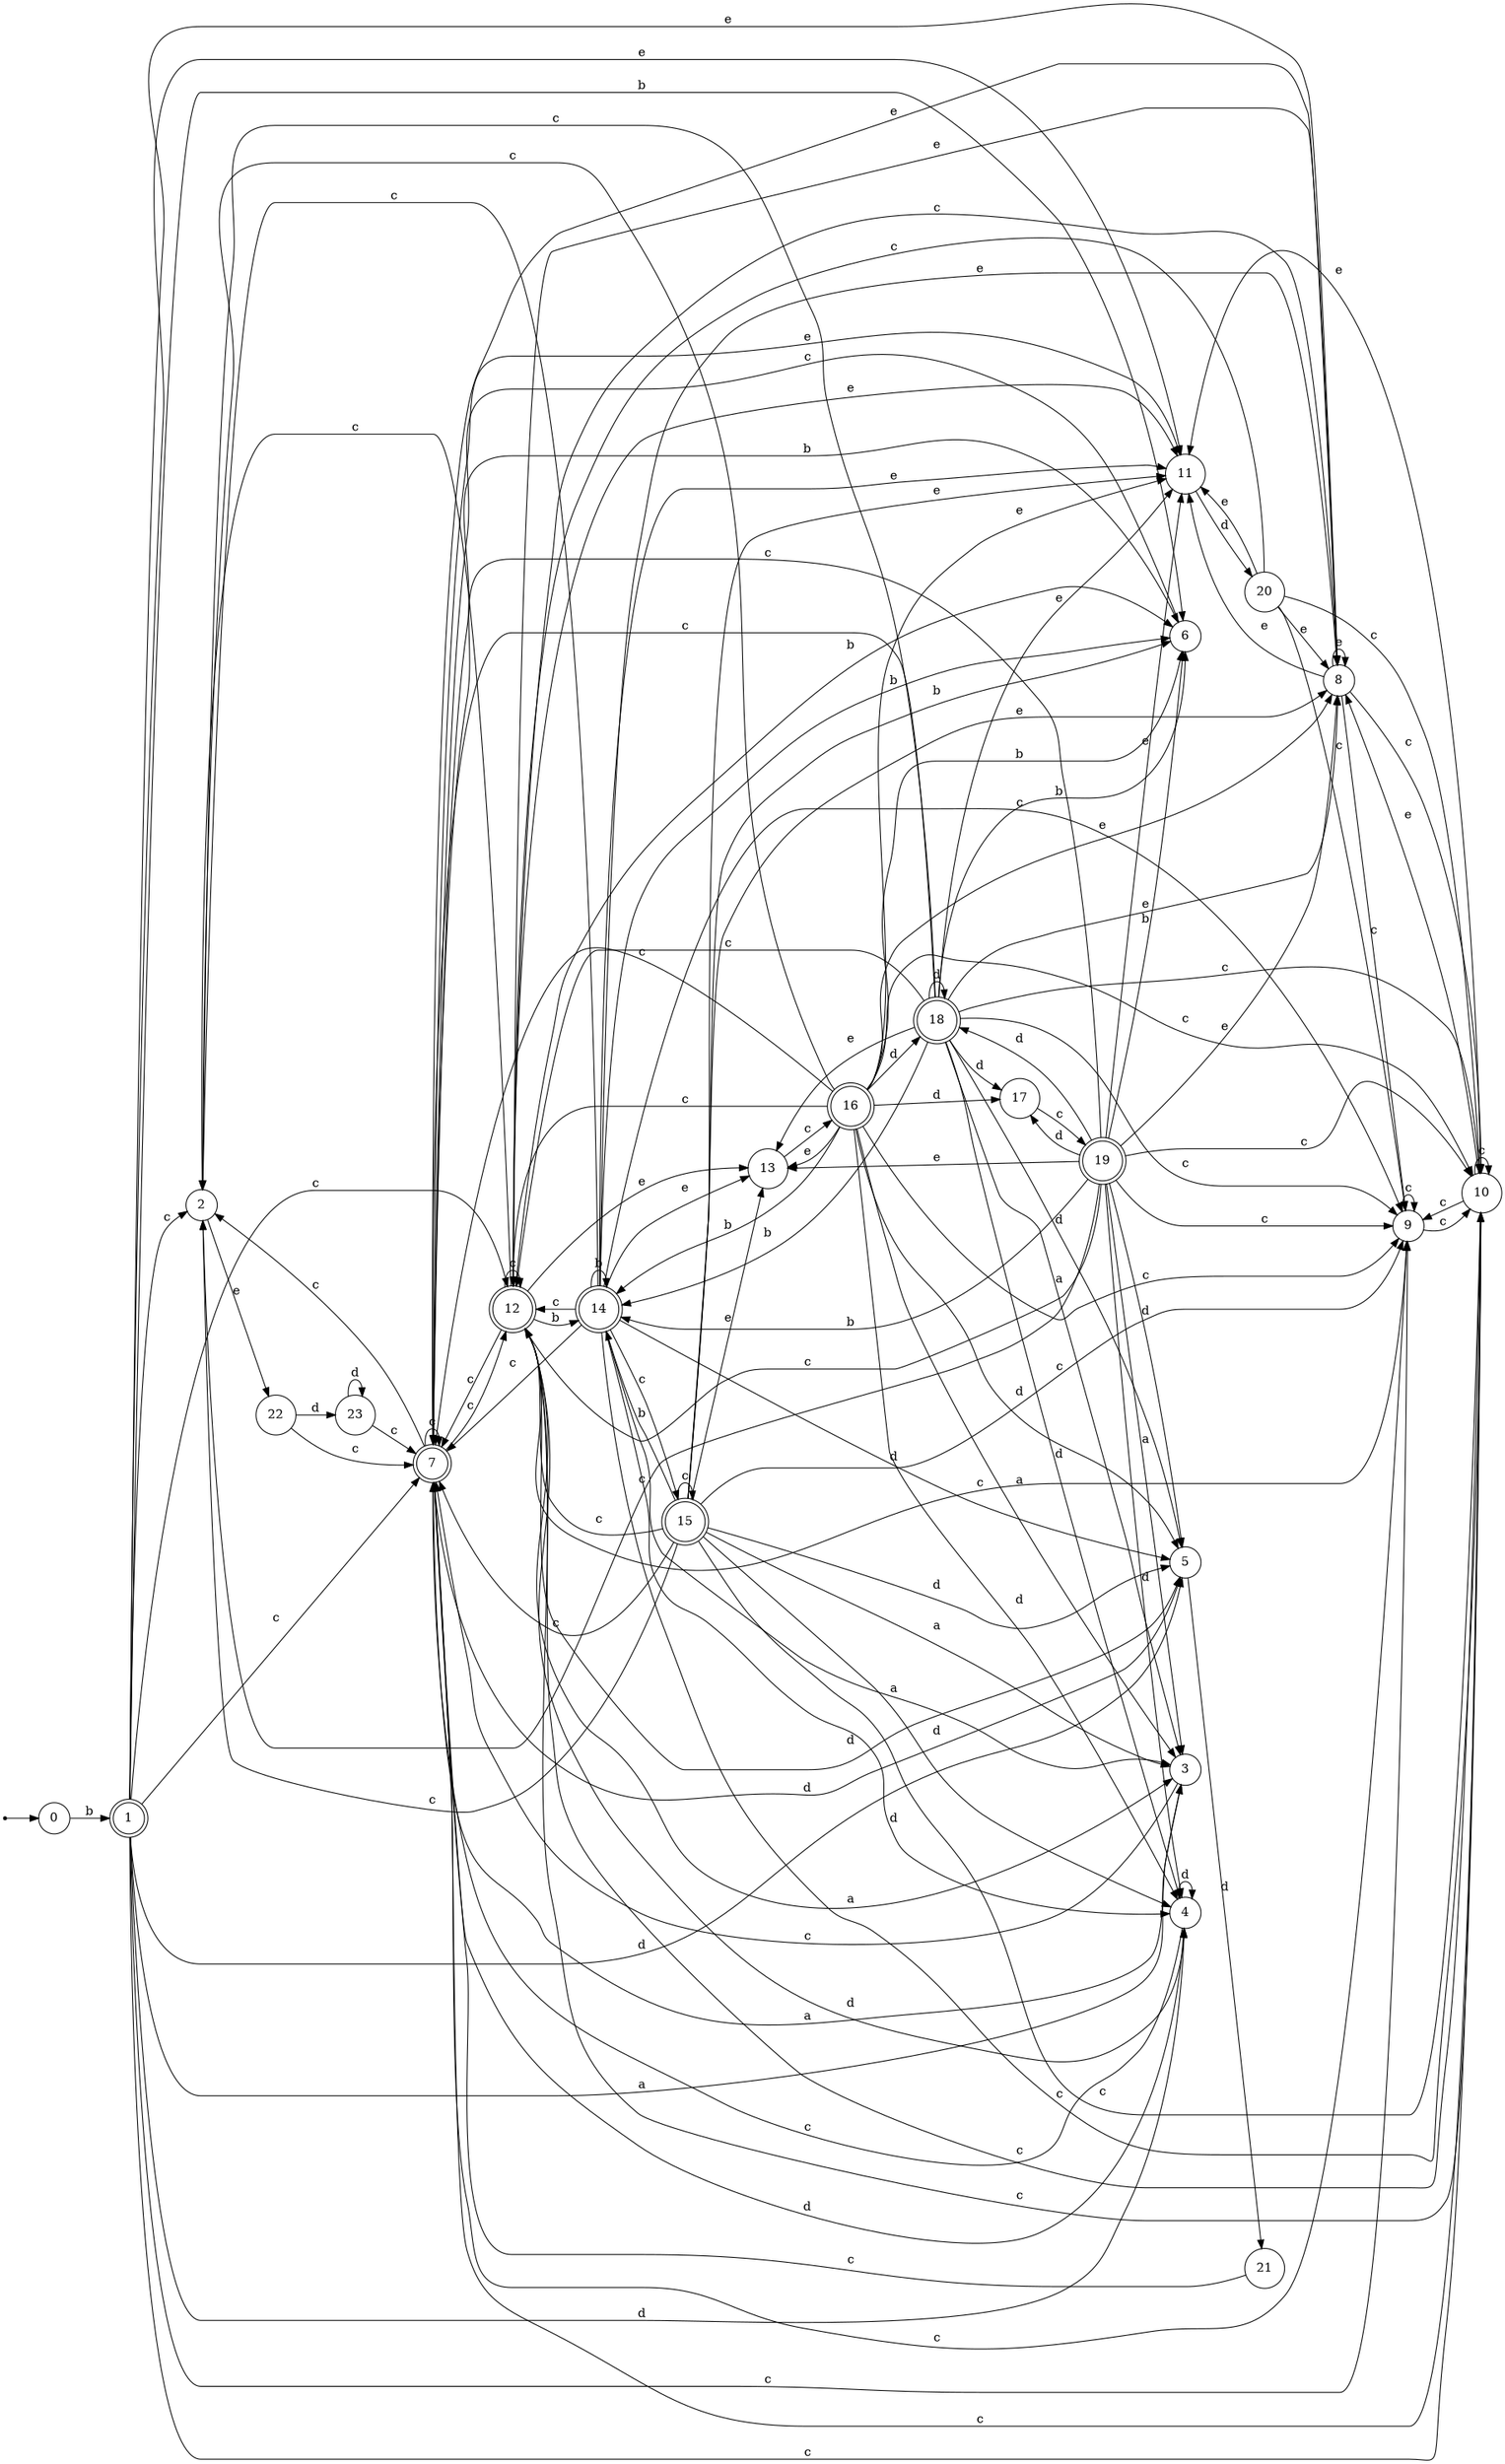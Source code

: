 digraph finite_state_machine {
rankdir=LR;
size="20,20";
node [shape = point]; "dummy0"
node [shape = circle]; "0";
"dummy0" -> "0";
node [shape = doublecircle]; "1";node [shape = circle]; "2";
node [shape = circle]; "3";
node [shape = circle]; "4";
node [shape = circle]; "5";
node [shape = circle]; "6";
node [shape = doublecircle]; "7";node [shape = circle]; "8";
node [shape = circle]; "9";
node [shape = circle]; "10";
node [shape = circle]; "11";
node [shape = doublecircle]; "12";node [shape = circle]; "13";
node [shape = doublecircle]; "14";node [shape = doublecircle]; "15";node [shape = doublecircle]; "16";node [shape = circle]; "17";
node [shape = doublecircle]; "18";node [shape = doublecircle]; "19";node [shape = circle]; "20";
node [shape = circle]; "21";
node [shape = circle]; "22";
node [shape = circle]; "23";
"0" -> "1" [label = "b"];
 "1" -> "2" [label = "c"];
 "1" -> "7" [label = "c"];
 "1" -> "9" [label = "c"];
 "1" -> "10" [label = "c"];
 "1" -> "12" [label = "c"];
 "1" -> "3" [label = "a"];
 "1" -> "4" [label = "d"];
 "1" -> "5" [label = "d"];
 "1" -> "6" [label = "b"];
 "1" -> "8" [label = "e"];
 "1" -> "11" [label = "e"];
 "12" -> "2" [label = "c"];
 "12" -> "7" [label = "c"];
 "12" -> "9" [label = "c"];
 "12" -> "10" [label = "c"];
 "12" -> "12" [label = "c"];
 "12" -> "8" [label = "e"];
 "12" -> "11" [label = "e"];
 "12" -> "13" [label = "e"];
 "12" -> "14" [label = "b"];
 "12" -> "6" [label = "b"];
 "12" -> "3" [label = "a"];
 "12" -> "4" [label = "d"];
 "12" -> "5" [label = "d"];
 "14" -> "14" [label = "b"];
 "14" -> "6" [label = "b"];
 "14" -> "2" [label = "c"];
 "14" -> "7" [label = "c"];
 "14" -> "9" [label = "c"];
 "14" -> "10" [label = "c"];
 "14" -> "12" [label = "c"];
 "14" -> "15" [label = "c"];
 "14" -> "8" [label = "e"];
 "14" -> "11" [label = "e"];
 "14" -> "13" [label = "e"];
 "14" -> "3" [label = "a"];
 "14" -> "4" [label = "d"];
 "14" -> "5" [label = "d"];
 "15" -> "2" [label = "c"];
 "15" -> "7" [label = "c"];
 "15" -> "9" [label = "c"];
 "15" -> "10" [label = "c"];
 "15" -> "12" [label = "c"];
 "15" -> "15" [label = "c"];
 "15" -> "14" [label = "b"];
 "15" -> "6" [label = "b"];
 "15" -> "8" [label = "e"];
 "15" -> "11" [label = "e"];
 "15" -> "13" [label = "e"];
 "15" -> "3" [label = "a"];
 "15" -> "4" [label = "d"];
 "15" -> "5" [label = "d"];
 "13" -> "16" [label = "c"];
 "16" -> "8" [label = "e"];
 "16" -> "11" [label = "e"];
 "16" -> "13" [label = "e"];
 "16" -> "17" [label = "d"];
 "16" -> "18" [label = "d"];
 "16" -> "4" [label = "d"];
 "16" -> "5" [label = "d"];
 "16" -> "14" [label = "b"];
 "16" -> "6" [label = "b"];
 "16" -> "2" [label = "c"];
 "16" -> "7" [label = "c"];
 "16" -> "9" [label = "c"];
 "16" -> "10" [label = "c"];
 "16" -> "12" [label = "c"];
 "16" -> "3" [label = "a"];
 "18" -> "17" [label = "d"];
 "18" -> "18" [label = "d"];
 "18" -> "4" [label = "d"];
 "18" -> "5" [label = "d"];
 "18" -> "8" [label = "e"];
 "18" -> "11" [label = "e"];
 "18" -> "13" [label = "e"];
 "18" -> "14" [label = "b"];
 "18" -> "6" [label = "b"];
 "18" -> "2" [label = "c"];
 "18" -> "7" [label = "c"];
 "18" -> "9" [label = "c"];
 "18" -> "10" [label = "c"];
 "18" -> "12" [label = "c"];
 "18" -> "3" [label = "a"];
 "17" -> "19" [label = "c"];
 "19" -> "17" [label = "d"];
 "19" -> "18" [label = "d"];
 "19" -> "4" [label = "d"];
 "19" -> "5" [label = "d"];
 "19" -> "8" [label = "e"];
 "19" -> "11" [label = "e"];
 "19" -> "13" [label = "e"];
 "19" -> "14" [label = "b"];
 "19" -> "6" [label = "b"];
 "19" -> "2" [label = "c"];
 "19" -> "7" [label = "c"];
 "19" -> "9" [label = "c"];
 "19" -> "10" [label = "c"];
 "19" -> "12" [label = "c"];
 "19" -> "3" [label = "a"];
 "11" -> "20" [label = "d"];
 "20" -> "8" [label = "e"];
 "20" -> "11" [label = "e"];
 "20" -> "9" [label = "c"];
 "20" -> "10" [label = "c"];
 "20" -> "12" [label = "c"];
 "10" -> "9" [label = "c"];
 "10" -> "10" [label = "c"];
 "10" -> "12" [label = "c"];
 "10" -> "8" [label = "e"];
 "10" -> "11" [label = "e"];
 "9" -> "9" [label = "c"];
 "9" -> "10" [label = "c"];
 "8" -> "8" [label = "e"];
 "8" -> "11" [label = "e"];
 "8" -> "9" [label = "c"];
 "8" -> "10" [label = "c"];
 "8" -> "12" [label = "c"];
 "7" -> "2" [label = "c"];
 "7" -> "7" [label = "c"];
 "7" -> "9" [label = "c"];
 "7" -> "10" [label = "c"];
 "7" -> "12" [label = "c"];
 "7" -> "3" [label = "a"];
 "7" -> "4" [label = "d"];
 "7" -> "5" [label = "d"];
 "7" -> "6" [label = "b"];
 "7" -> "8" [label = "e"];
 "7" -> "11" [label = "e"];
 "6" -> "7" [label = "c"];
 "5" -> "21" [label = "d"];
 "21" -> "7" [label = "c"];
 "4" -> "4" [label = "d"];
 "4" -> "7" [label = "c"];
 "3" -> "7" [label = "c"];
 "2" -> "22" [label = "e"];
 "22" -> "23" [label = "d"];
 "22" -> "7" [label = "c"];
 "23" -> "23" [label = "d"];
 "23" -> "7" [label = "c"];
 }
